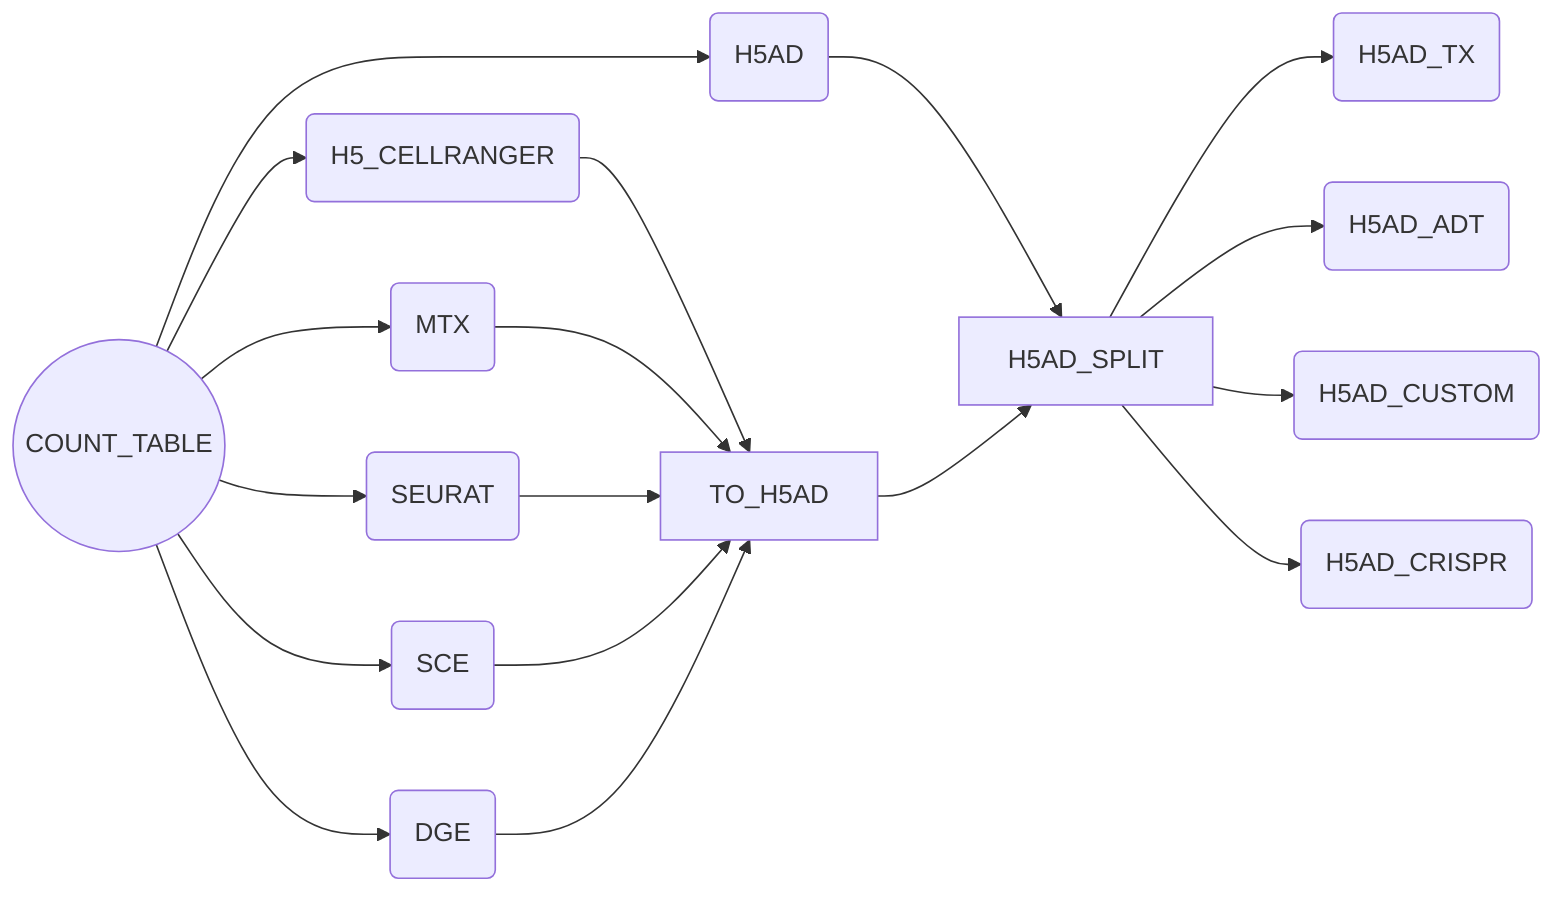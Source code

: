 flowchart LR
   COUNT_TABLE((COUNT_TABLE))

   H5AD(H5AD)
   H5_CELLRANGER(H5_CELLRANGER)
   MTX(MTX)
   SEURAT(SEURAT)
   SCE(SCE)
   DGE(DGE)

   TO_H5AD

   H5AD_SPLIT

   H5AD_TX(H5AD_TX)
   H5AD_ADT(H5AD_ADT)
   H5AD_CUSTOM(H5AD_CUSTOM)
   H5AD_CRISPR(H5AD_CRISPR)


   COUNT_TABLE --> H5AD
   COUNT_TABLE --> H5_CELLRANGER
   COUNT_TABLE --> MTX
   COUNT_TABLE --> SEURAT
   COUNT_TABLE --> SCE
   COUNT_TABLE --> DGE

   H5_CELLRANGER --> TO_H5AD
   MTX --> TO_H5AD
   SEURAT --> TO_H5AD
   SCE --> TO_H5AD
   DGE --> TO_H5AD

   H5AD --> H5AD_SPLIT
   TO_H5AD --> H5AD_SPLIT
   
   H5AD_SPLIT --> H5AD_TX
   H5AD_SPLIT --> H5AD_ADT
   H5AD_SPLIT --> H5AD_CUSTOM
   H5AD_SPLIT --> H5AD_CRISPR